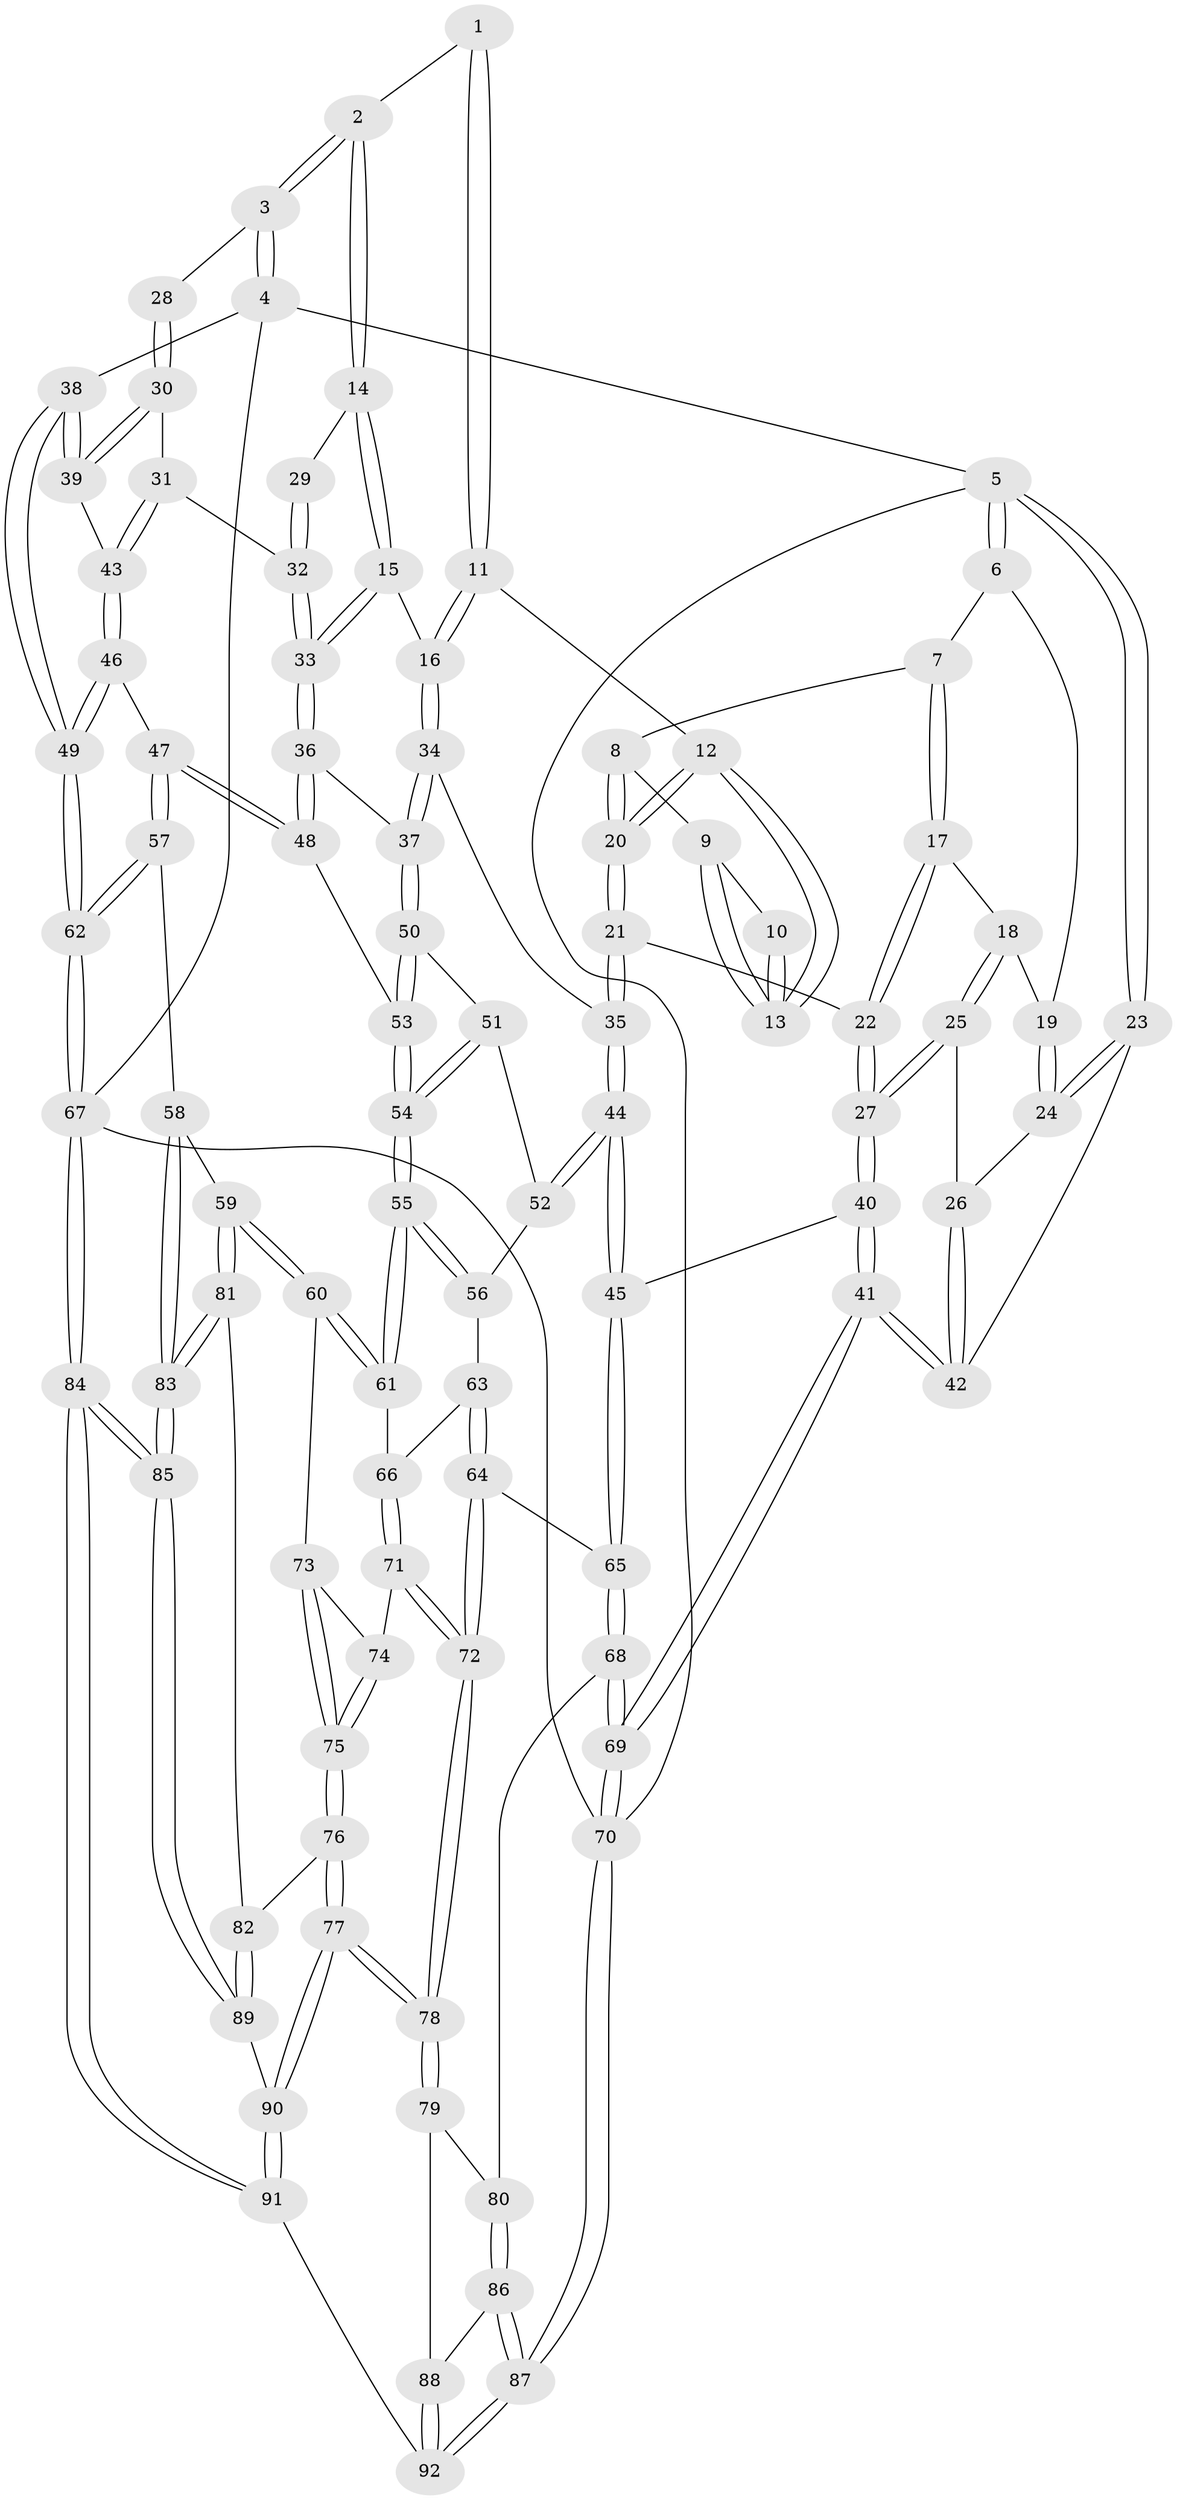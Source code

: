 // coarse degree distribution, {3: 0.14545454545454545, 5: 0.36363636363636365, 6: 0.03636363636363636, 4: 0.4, 2: 0.05454545454545454}
// Generated by graph-tools (version 1.1) at 2025/24/03/03/25 07:24:39]
// undirected, 92 vertices, 227 edges
graph export_dot {
graph [start="1"]
  node [color=gray90,style=filled];
  1 [pos="+0.658585504097507+0"];
  2 [pos="+0.6881053084422826+0"];
  3 [pos="+1+0"];
  4 [pos="+1+0"];
  5 [pos="+0+0"];
  6 [pos="+0.3044038373150919+0"];
  7 [pos="+0.369516291870596+0"];
  8 [pos="+0.3941671866377341+0"];
  9 [pos="+0.41044673810694154+0"];
  10 [pos="+0.6421250227520272+0"];
  11 [pos="+0.5675546790803624+0.14742162761538993"];
  12 [pos="+0.5534881714933474+0.14868301624379066"];
  13 [pos="+0.5601639246710403+0.07261977444913725"];
  14 [pos="+0.7485201911966562+0.08664076319358278"];
  15 [pos="+0.7323640293244625+0.10757737410933015"];
  16 [pos="+0.6728066498719476+0.14927153588986727"];
  17 [pos="+0.2932725301964981+0.11160919918446395"];
  18 [pos="+0.2028399476356876+0.12964871609539613"];
  19 [pos="+0.18271888976378067+0.08677579539471209"];
  20 [pos="+0.4801607440172295+0.16914641427230345"];
  21 [pos="+0.4376468173372864+0.2316358650876305"];
  22 [pos="+0.4027957877595877+0.23872014226907"];
  23 [pos="+0+0"];
  24 [pos="+0+0"];
  25 [pos="+0.1550550293373007+0.20204319718480532"];
  26 [pos="+0.14016466771529842+0.20238626195910533"];
  27 [pos="+0.2855544973055238+0.3423610447620628"];
  28 [pos="+0.8644450373291517+0.11747196046124594"];
  29 [pos="+0.8385816975941165+0.1126248405781995"];
  30 [pos="+0.9687774524033871+0.21595855426411234"];
  31 [pos="+0.840039786075975+0.3075773830208947"];
  32 [pos="+0.8125905722468332+0.31993905109097126"];
  33 [pos="+0.8020926019935125+0.3261760216877385"];
  34 [pos="+0.6547694786865823+0.3609667773572495"];
  35 [pos="+0.5369046216491786+0.3360139884353597"];
  36 [pos="+0.751646659617345+0.39789191832062454"];
  37 [pos="+0.6549089479581837+0.36109308695188463"];
  38 [pos="+1+0.21318396001193868"];
  39 [pos="+1+0.2308223134252214"];
  40 [pos="+0.2576672970751426+0.43763218182993546"];
  41 [pos="+0+0.573895985286066"];
  42 [pos="+0+0.43978016324164254"];
  43 [pos="+0.944573344103556+0.37722330450766917"];
  44 [pos="+0.4395881196976023+0.5249352766893811"];
  45 [pos="+0.40093980683626695+0.5394730113397734"];
  46 [pos="+0.9150382146988638+0.5038948931016989"];
  47 [pos="+0.8986568272911521+0.5056364595174219"];
  48 [pos="+0.7883476754220791+0.469987991449647"];
  49 [pos="+1+0.5842762288448075"];
  50 [pos="+0.5683208755414713+0.5240207134558101"];
  51 [pos="+0.5599309773021673+0.5324332490834089"];
  52 [pos="+0.5501882840922906+0.5411056238905493"];
  53 [pos="+0.7606320980837178+0.5099418205996666"];
  54 [pos="+0.7374903645083793+0.5611163541620539"];
  55 [pos="+0.7227471932742442+0.5986652853617728"];
  56 [pos="+0.5802544884727536+0.5855052732380926"];
  57 [pos="+0.8466006715323953+0.7461423783773623"];
  58 [pos="+0.8402997082376723+0.7491710942106171"];
  59 [pos="+0.7875935576185316+0.7401656921144549"];
  60 [pos="+0.7597972697275553+0.723255266821714"];
  61 [pos="+0.7272783585211903+0.6680785665633363"];
  62 [pos="+1+0.7480066380769503"];
  63 [pos="+0.5797326570586775+0.6095499834862339"];
  64 [pos="+0.4829565579054656+0.7088934221847214"];
  65 [pos="+0.39702109926067963+0.6729215535740748"];
  66 [pos="+0.6121873778707329+0.6786696546630085"];
  67 [pos="+1+1"];
  68 [pos="+0.316398380501173+0.7580938441254113"];
  69 [pos="+0+0.6297328524373779"];
  70 [pos="+0+1"];
  71 [pos="+0.5761647739213804+0.7288596608211377"];
  72 [pos="+0.507366142766661+0.7287692621496341"];
  73 [pos="+0.7202240622764107+0.7437635800864564"];
  74 [pos="+0.5847170260216897+0.7384009773523543"];
  75 [pos="+0.6230535470246522+0.827777058210512"];
  76 [pos="+0.6152028872739933+0.8651825621741512"];
  77 [pos="+0.5336374449307764+0.9026721496265674"];
  78 [pos="+0.510469998434674+0.8827957982286281"];
  79 [pos="+0.41449714025499124+0.8664942676364867"];
  80 [pos="+0.31920229496214225+0.7739581953798567"];
  81 [pos="+0.7205592262578349+0.8663818504410655"];
  82 [pos="+0.687421928556602+0.8968843157165947"];
  83 [pos="+0.8546576510155838+0.9059890445112676"];
  84 [pos="+0.9966080612941879+1"];
  85 [pos="+0.9395646064651578+1"];
  86 [pos="+0.259989713895948+0.8996362216368953"];
  87 [pos="+0+1"];
  88 [pos="+0.38788557346194186+0.9266990514202726"];
  89 [pos="+0.7073908322990617+0.943677883872143"];
  90 [pos="+0.5302538757806212+1"];
  91 [pos="+0.49137308077576225+1"];
  92 [pos="+0.30195113436101934+1"];
  1 -- 2;
  1 -- 11;
  1 -- 11;
  2 -- 3;
  2 -- 3;
  2 -- 14;
  2 -- 14;
  3 -- 4;
  3 -- 4;
  3 -- 28;
  4 -- 5;
  4 -- 38;
  4 -- 67;
  5 -- 6;
  5 -- 6;
  5 -- 23;
  5 -- 23;
  5 -- 70;
  6 -- 7;
  6 -- 19;
  7 -- 8;
  7 -- 17;
  7 -- 17;
  8 -- 9;
  8 -- 20;
  8 -- 20;
  9 -- 10;
  9 -- 13;
  9 -- 13;
  10 -- 13;
  10 -- 13;
  11 -- 12;
  11 -- 16;
  11 -- 16;
  12 -- 13;
  12 -- 13;
  12 -- 20;
  12 -- 20;
  14 -- 15;
  14 -- 15;
  14 -- 29;
  15 -- 16;
  15 -- 33;
  15 -- 33;
  16 -- 34;
  16 -- 34;
  17 -- 18;
  17 -- 22;
  17 -- 22;
  18 -- 19;
  18 -- 25;
  18 -- 25;
  19 -- 24;
  19 -- 24;
  20 -- 21;
  20 -- 21;
  21 -- 22;
  21 -- 35;
  21 -- 35;
  22 -- 27;
  22 -- 27;
  23 -- 24;
  23 -- 24;
  23 -- 42;
  24 -- 26;
  25 -- 26;
  25 -- 27;
  25 -- 27;
  26 -- 42;
  26 -- 42;
  27 -- 40;
  27 -- 40;
  28 -- 30;
  28 -- 30;
  29 -- 32;
  29 -- 32;
  30 -- 31;
  30 -- 39;
  30 -- 39;
  31 -- 32;
  31 -- 43;
  31 -- 43;
  32 -- 33;
  32 -- 33;
  33 -- 36;
  33 -- 36;
  34 -- 35;
  34 -- 37;
  34 -- 37;
  35 -- 44;
  35 -- 44;
  36 -- 37;
  36 -- 48;
  36 -- 48;
  37 -- 50;
  37 -- 50;
  38 -- 39;
  38 -- 39;
  38 -- 49;
  38 -- 49;
  39 -- 43;
  40 -- 41;
  40 -- 41;
  40 -- 45;
  41 -- 42;
  41 -- 42;
  41 -- 69;
  41 -- 69;
  43 -- 46;
  43 -- 46;
  44 -- 45;
  44 -- 45;
  44 -- 52;
  44 -- 52;
  45 -- 65;
  45 -- 65;
  46 -- 47;
  46 -- 49;
  46 -- 49;
  47 -- 48;
  47 -- 48;
  47 -- 57;
  47 -- 57;
  48 -- 53;
  49 -- 62;
  49 -- 62;
  50 -- 51;
  50 -- 53;
  50 -- 53;
  51 -- 52;
  51 -- 54;
  51 -- 54;
  52 -- 56;
  53 -- 54;
  53 -- 54;
  54 -- 55;
  54 -- 55;
  55 -- 56;
  55 -- 56;
  55 -- 61;
  55 -- 61;
  56 -- 63;
  57 -- 58;
  57 -- 62;
  57 -- 62;
  58 -- 59;
  58 -- 83;
  58 -- 83;
  59 -- 60;
  59 -- 60;
  59 -- 81;
  59 -- 81;
  60 -- 61;
  60 -- 61;
  60 -- 73;
  61 -- 66;
  62 -- 67;
  62 -- 67;
  63 -- 64;
  63 -- 64;
  63 -- 66;
  64 -- 65;
  64 -- 72;
  64 -- 72;
  65 -- 68;
  65 -- 68;
  66 -- 71;
  66 -- 71;
  67 -- 84;
  67 -- 84;
  67 -- 70;
  68 -- 69;
  68 -- 69;
  68 -- 80;
  69 -- 70;
  69 -- 70;
  70 -- 87;
  70 -- 87;
  71 -- 72;
  71 -- 72;
  71 -- 74;
  72 -- 78;
  72 -- 78;
  73 -- 74;
  73 -- 75;
  73 -- 75;
  74 -- 75;
  74 -- 75;
  75 -- 76;
  75 -- 76;
  76 -- 77;
  76 -- 77;
  76 -- 82;
  77 -- 78;
  77 -- 78;
  77 -- 90;
  77 -- 90;
  78 -- 79;
  78 -- 79;
  79 -- 80;
  79 -- 88;
  80 -- 86;
  80 -- 86;
  81 -- 82;
  81 -- 83;
  81 -- 83;
  82 -- 89;
  82 -- 89;
  83 -- 85;
  83 -- 85;
  84 -- 85;
  84 -- 85;
  84 -- 91;
  84 -- 91;
  85 -- 89;
  85 -- 89;
  86 -- 87;
  86 -- 87;
  86 -- 88;
  87 -- 92;
  87 -- 92;
  88 -- 92;
  88 -- 92;
  89 -- 90;
  90 -- 91;
  90 -- 91;
  91 -- 92;
}
